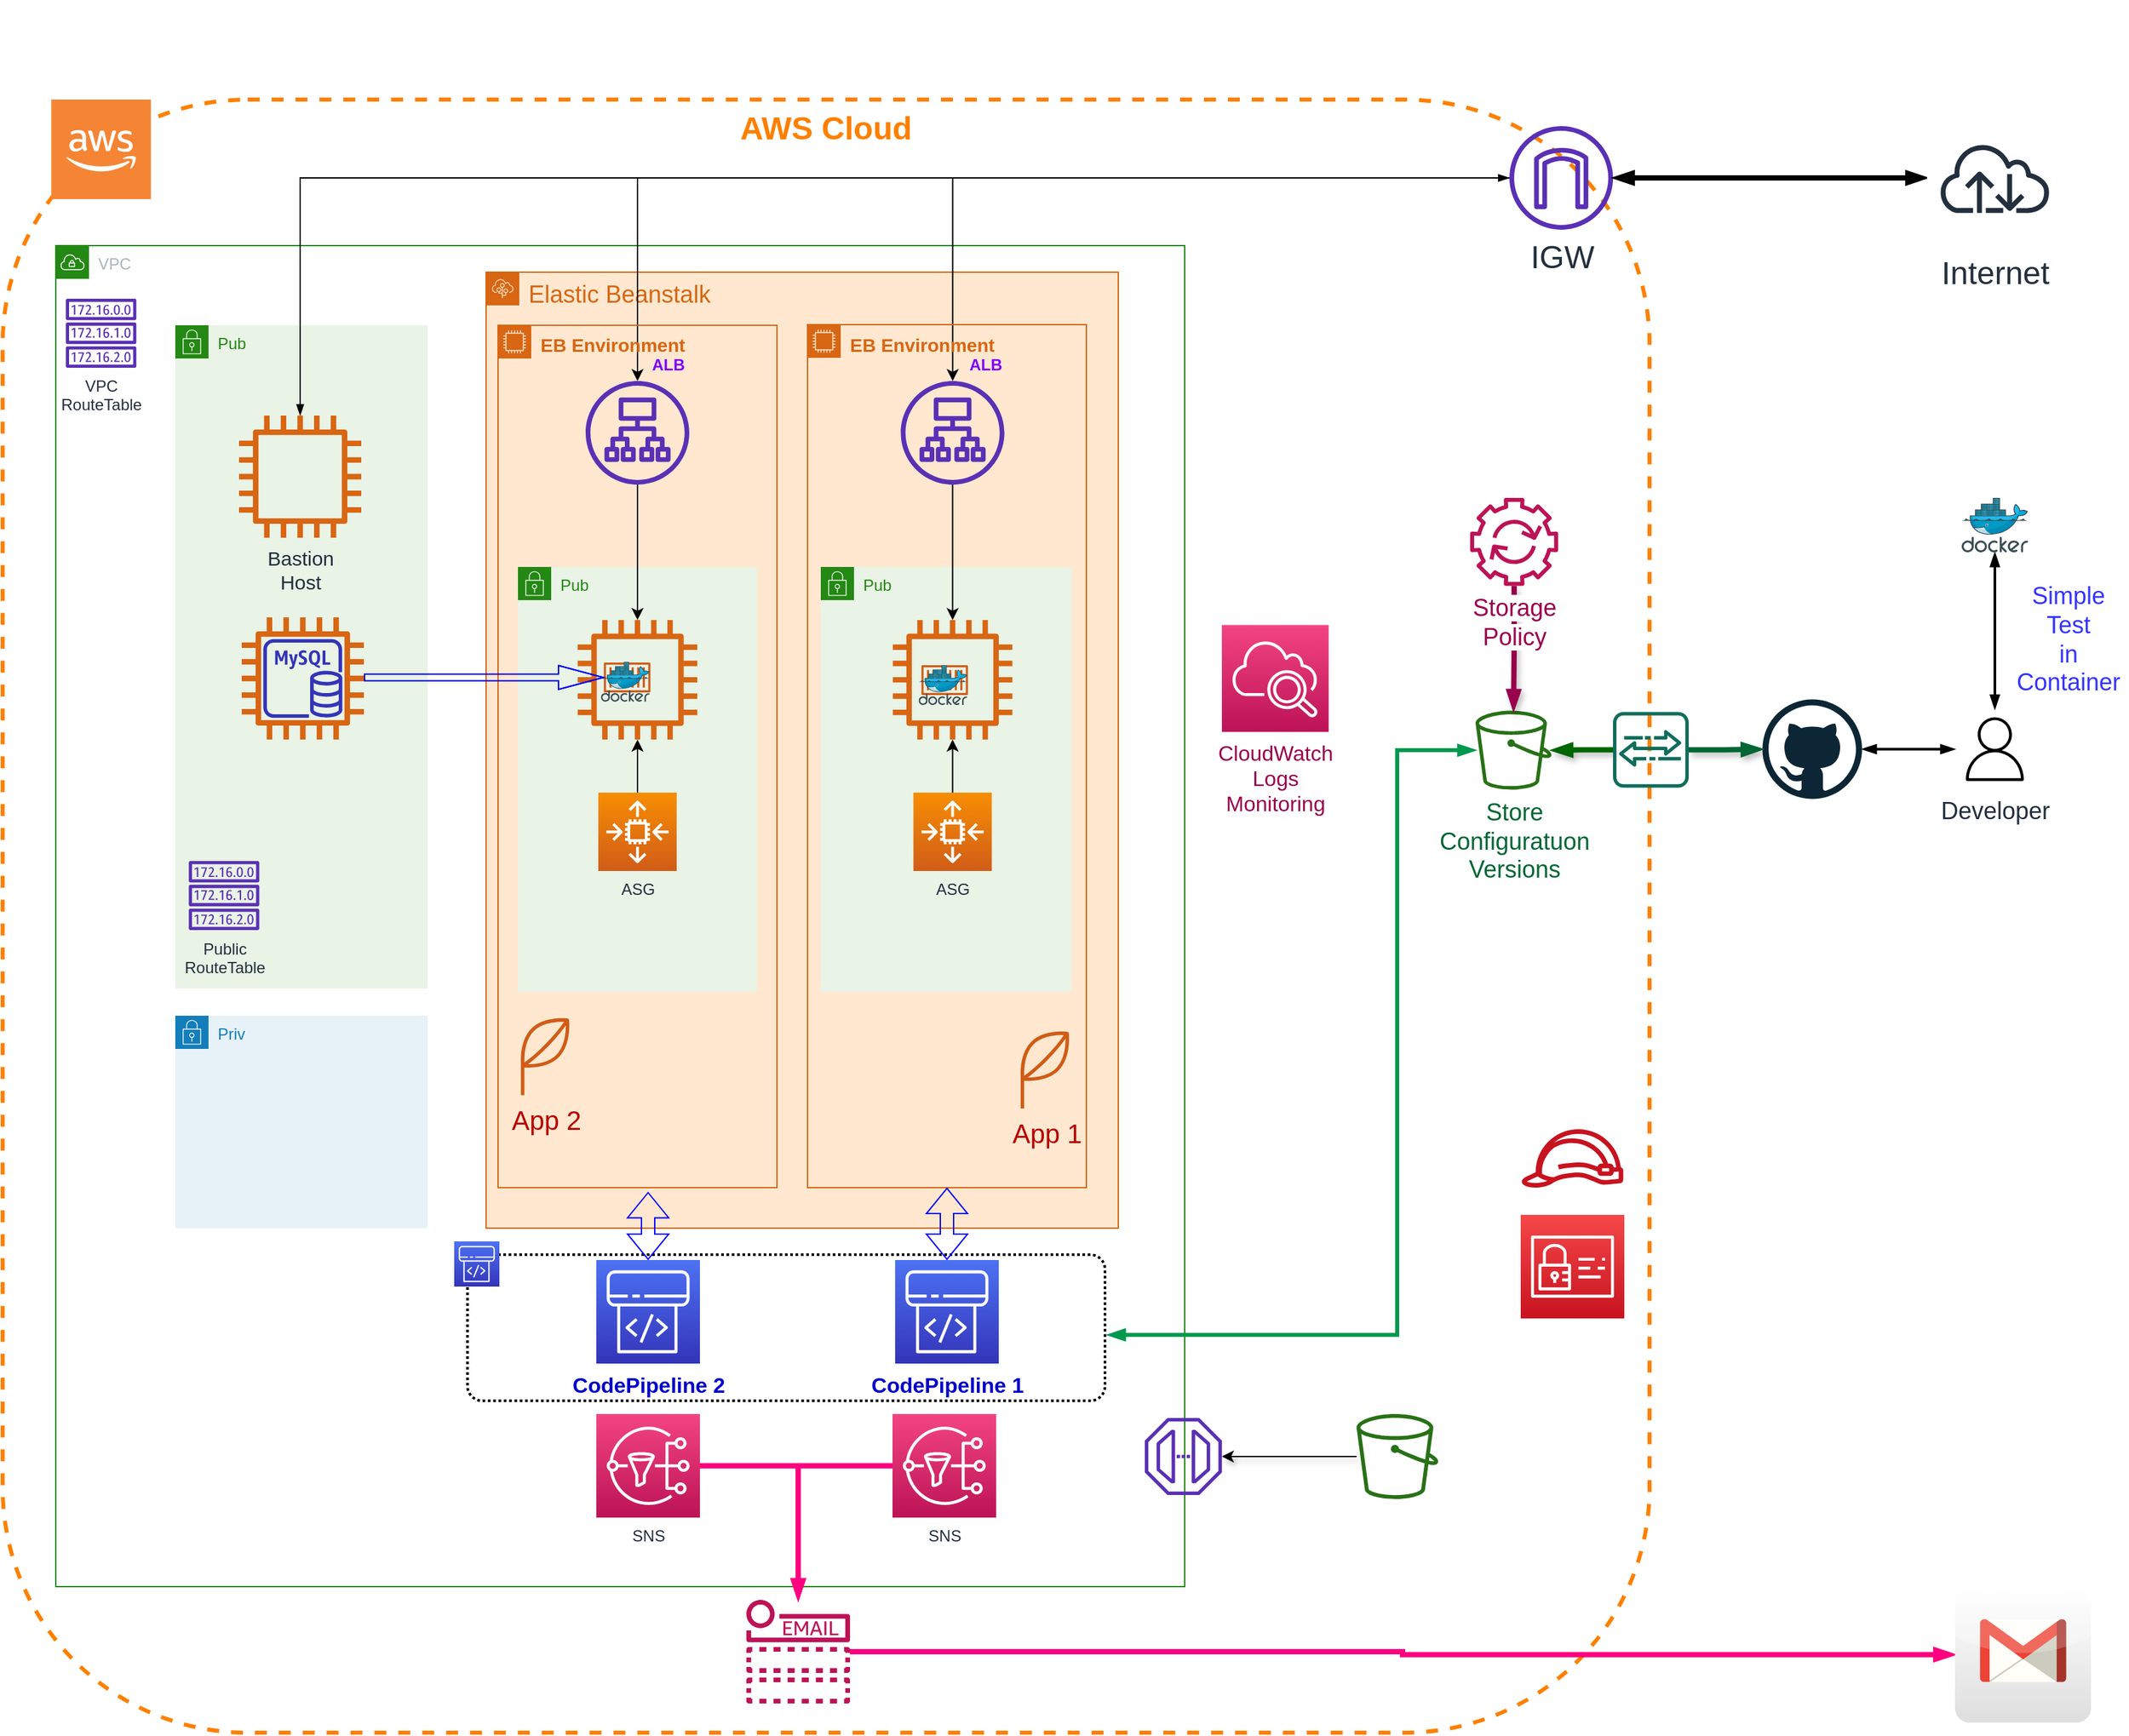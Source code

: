 <mxfile version="14.5.1" type="device"><diagram id="Ht1M8jgEwFfnCIfOTk4-" name="Page-1"><mxGraphModel dx="1422" dy="822" grid="1" gridSize="10" guides="1" tooltips="1" connect="1" arrows="1" fold="1" page="1" pageScale="1" pageWidth="1169" pageHeight="827" math="0" shadow="0"><root><mxCell id="0"/><mxCell id="1" parent="0"/><mxCell id="Z9WsgQVovs0Uvv-2BggI-10" value="AWS Cloud" style="dashed=1;verticalAlign=top;fontStyle=1;strokeColor=#FF8000;strokeWidth=3;gradientColor=#ffffff;rounded=1;shadow=0;sketch=0;glass=0;fontSize=24;fontColor=#FF8000;fillColor=#FFFFFF;" parent="1" vertex="1"><mxGeometry x="60" y="190" width="1240" height="1230" as="geometry"/></mxCell><mxCell id="Z9WsgQVovs0Uvv-2BggI-11" value="VPC" style="points=[[0,0],[0.25,0],[0.5,0],[0.75,0],[1,0],[1,0.25],[1,0.5],[1,0.75],[1,1],[0.75,1],[0.5,1],[0.25,1],[0,1],[0,0.75],[0,0.5],[0,0.25]];outlineConnect=0;gradientColor=none;html=1;whiteSpace=wrap;fontSize=12;fontStyle=0;shape=mxgraph.aws4.group;grIcon=mxgraph.aws4.group_vpc;strokeColor=#248814;fillColor=none;verticalAlign=top;align=left;spacingLeft=30;fontColor=#AAB7B8;dashed=0;" parent="1" vertex="1"><mxGeometry x="100" y="300" width="850" height="1010" as="geometry"/></mxCell><mxCell id="gOReRxZFXD-w8oprKxv4-1" value="" style="rounded=1;arcSize=10;dashed=1;fillColor=none;gradientColor=none;dashPattern=1 1;strokeWidth=2;container=1;" vertex="1" parent="1"><mxGeometry x="410" y="1060" width="480" height="110" as="geometry"/></mxCell><mxCell id="vFJGdqrpi8T_SS6QTL7h-21" value="&lt;font style=&quot;font-size: 18px&quot;&gt;Elastic Beanstalk&lt;/font&gt;" style="points=[[0,0],[0.25,0],[0.5,0],[0.75,0],[1,0],[1,0.25],[1,0.5],[1,0.75],[1,1],[0.75,1],[0.5,1],[0.25,1],[0,1],[0,0.75],[0,0.5],[0,0.25]];outlineConnect=0;gradientColor=none;html=1;whiteSpace=wrap;fontSize=12;fontStyle=0;shape=mxgraph.aws4.group;grIcon=mxgraph.aws4.group_elastic_beanstalk;strokeColor=#D86613;verticalAlign=top;align=left;spacingLeft=30;fontColor=#D86613;dashed=0;rounded=1;shadow=0;glass=0;sketch=0;labelBackgroundColor=none;fillColor=#FFE8CF;" parent="1" vertex="1"><mxGeometry x="424" y="320" width="476" height="720" as="geometry"/></mxCell><mxCell id="Z9WsgQVovs0Uvv-2BggI-53" value="&lt;font style=&quot;font-size: 16px&quot;&gt;&lt;br&gt;&lt;/font&gt;" style="text;html=1;align=left;verticalAlign=middle;resizable=0;points=[];autosize=1;fontSize=14;fontColor=#FF0000;" parent="1" vertex="1"><mxGeometry x="480" y="115" width="20" height="20" as="geometry"/></mxCell><mxCell id="Z9WsgQVovs0Uvv-2BggI-4" value="&lt;font style=&quot;font-size: 24px&quot;&gt;IGW&lt;/font&gt;" style="outlineConnect=0;fontColor=#232F3E;gradientColor=none;fillColor=#5A30B5;strokeColor=none;dashed=0;verticalLabelPosition=bottom;verticalAlign=top;align=center;html=1;fontSize=12;fontStyle=0;aspect=fixed;pointerEvents=1;shape=mxgraph.aws4.internet_gateway;" parent="1" vertex="1"><mxGeometry x="1194.5" y="210" width="78" height="78" as="geometry"/></mxCell><mxCell id="Z9WsgQVovs0Uvv-2BggI-23" style="edgeStyle=orthogonalEdgeStyle;rounded=0;orthogonalLoop=1;jettySize=auto;html=1;" parent="1" source="Z9WsgQVovs0Uvv-2BggI-4" target="Z9WsgQVovs0Uvv-2BggI-6" edge="1"><mxGeometry x="100" y="210" as="geometry"><mxPoint x="370" y="340" as="targetPoint"/></mxGeometry></mxCell><mxCell id="Z9WsgQVovs0Uvv-2BggI-38" value="" style="outlineConnect=0;fontColor=#232F3E;gradientColor=none;fillColor=#277116;strokeColor=none;dashed=0;verticalLabelPosition=bottom;verticalAlign=top;align=center;html=1;fontSize=12;fontStyle=0;aspect=fixed;pointerEvents=1;shape=mxgraph.aws4.bucket;" parent="1" vertex="1"><mxGeometry x="1079.39" y="1180" width="61.54" height="64" as="geometry"/></mxCell><mxCell id="Z9WsgQVovs0Uvv-2BggI-41" style="edgeStyle=orthogonalEdgeStyle;rounded=0;orthogonalLoop=1;jettySize=auto;html=1;shadow=1;fontColor=#007500;" parent="1" source="Z9WsgQVovs0Uvv-2BggI-38" target="Z9WsgQVovs0Uvv-2BggI-39" edge="1"><mxGeometry x="590" y="174.5" as="geometry"/></mxCell><mxCell id="Z9WsgQVovs0Uvv-2BggI-43" value="" style="points=[[0,0,0],[0.25,0,0],[0.5,0,0],[0.75,0,0],[1,0,0],[0,1,0],[0.25,1,0],[0.5,1,0],[0.75,1,0],[1,1,0],[0,0.25,0],[0,0.5,0],[0,0.75,0],[1,0.25,0],[1,0.5,0],[1,0.75,0]];outlineConnect=0;fontColor=#232F3E;gradientColor=#F54749;gradientDirection=north;fillColor=#C7131F;strokeColor=#ffffff;dashed=0;verticalLabelPosition=bottom;verticalAlign=top;align=center;html=1;fontSize=12;fontStyle=0;aspect=fixed;shape=mxgraph.aws4.resourceIcon;resIcon=mxgraph.aws4.identity_and_access_management;" parent="1" vertex="1"><mxGeometry x="1203" y="1030" width="78" height="78" as="geometry"/></mxCell><mxCell id="Z9WsgQVovs0Uvv-2BggI-44" value="" style="outlineConnect=0;fontColor=#232F3E;gradientColor=none;fillColor=#C7131F;strokeColor=none;dashed=0;verticalLabelPosition=bottom;verticalAlign=top;align=center;html=1;fontSize=12;fontStyle=0;aspect=fixed;pointerEvents=1;shape=mxgraph.aws4.role;" parent="1" vertex="1"><mxGeometry x="1203" y="965.5" width="78" height="44" as="geometry"/></mxCell><object label="Priv" Priv-A-172-31-200="172.31.200.0/24" id="3lTJaLOjwZtLBe6ZrIJX-2"><mxCell style="points=[[0,0],[0.25,0],[0.5,0],[0.75,0],[1,0],[1,0.25],[1,0.5],[1,0.75],[1,1],[0.75,1],[0.5,1],[0.25,1],[0,1],[0,0.75],[0,0.5],[0,0.25]];outlineConnect=0;gradientColor=none;html=1;whiteSpace=wrap;fontSize=12;fontStyle=0;shape=mxgraph.aws4.group;grIcon=mxgraph.aws4.group_security_group;grStroke=0;strokeColor=#147EBA;fillColor=#E6F2F8;verticalAlign=top;align=left;spacingLeft=30;fontColor=#147EBA;dashed=0;" parent="1" vertex="1"><mxGeometry x="190" y="880" width="190" height="160" as="geometry"/></mxCell></object><mxCell id="vFJGdqrpi8T_SS6QTL7h-3" style="edgeStyle=orthogonalEdgeStyle;rounded=0;orthogonalLoop=1;jettySize=auto;html=1;" parent="1" source="Z9WsgQVovs0Uvv-2BggI-4" target="vFJGdqrpi8T_SS6QTL7h-1" edge="1"><mxGeometry x="110" y="220" as="geometry"><mxPoint x="234" y="400" as="targetPoint"/><mxPoint x="340" y="259" as="sourcePoint"/></mxGeometry></mxCell><mxCell id="vFJGdqrpi8T_SS6QTL7h-4" value="Pub" style="points=[[0,0],[0.25,0],[0.5,0],[0.75,0],[1,0],[1,0.25],[1,0.5],[1,0.75],[1,1],[0.75,1],[0.5,1],[0.25,1],[0,1],[0,0.75],[0,0.5],[0,0.25]];outlineConnect=0;gradientColor=none;html=1;whiteSpace=wrap;fontSize=12;fontStyle=0;shape=mxgraph.aws4.group;grIcon=mxgraph.aws4.group_security_group;grStroke=0;strokeColor=#248814;fillColor=#E9F3E6;verticalAlign=top;align=left;spacingLeft=30;fontColor=#248814;dashed=0;" parent="1" vertex="1"><mxGeometry x="190" y="360" width="190" height="499.5" as="geometry"/></mxCell><mxCell id="vFJGdqrpi8T_SS6QTL7h-5" value="" style="outlineConnect=0;dashed=0;verticalLabelPosition=bottom;verticalAlign=top;align=center;html=1;shape=mxgraph.aws3.cloud_2;fillColor=#F58534;gradientColor=none;" parent="1" vertex="1"><mxGeometry x="96.62" y="190" width="75" height="75" as="geometry"/></mxCell><mxCell id="vFJGdqrpi8T_SS6QTL7h-41" style="edgeStyle=orthogonalEdgeStyle;shape=flexArrow;rounded=0;orthogonalLoop=1;jettySize=auto;html=1;entryX=0.538;entryY=1.005;entryDx=0;entryDy=0;entryPerimeter=0;startArrow=block;endArrow=block;endFill=0;strokeColor=#0000FF;fontSize=24;fontColor=#FF8000;" parent="1" source="vFJGdqrpi8T_SS6QTL7h-12" target="vFJGdqrpi8T_SS6QTL7h-35" edge="1"><mxGeometry relative="1" as="geometry"/></mxCell><mxCell id="vFJGdqrpi8T_SS6QTL7h-12" value="&lt;font style=&quot;font-size: 16px ; background-color: rgb(255 , 255 , 255)&quot; color=&quot;#0000cc&quot;&gt;&lt;b&gt;CodePipeline 2&lt;/b&gt;&lt;/font&gt;" style="points=[[0,0,0],[0.25,0,0],[0.5,0,0],[0.75,0,0],[1,0,0],[0,1,0],[0.25,1,0],[0.5,1,0],[0.75,1,0],[1,1,0],[0,0.25,0],[0,0.5,0],[0,0.75,0],[1,0.25,0],[1,0.5,0],[1,0.75,0]];outlineConnect=0;fontColor=#232F3E;gradientColor=#4D72F3;gradientDirection=north;fillColor=#3334B9;strokeColor=#ffffff;dashed=0;verticalLabelPosition=bottom;verticalAlign=top;align=center;html=1;fontSize=12;fontStyle=0;aspect=fixed;shape=mxgraph.aws4.resourceIcon;resIcon=mxgraph.aws4.codepipeline;rounded=1;shadow=0;glass=0;sketch=0;" parent="1" vertex="1"><mxGeometry x="507" y="1064" width="78" height="78" as="geometry"/></mxCell><mxCell id="vFJGdqrpi8T_SS6QTL7h-53" style="edgeStyle=orthogonalEdgeStyle;rounded=0;orthogonalLoop=1;jettySize=auto;html=1;startArrow=blockThin;startFill=1;endArrow=blockThin;endFill=1;strokeWidth=4;fontSize=24;fontColor=#FF8000;" parent="1" source="vFJGdqrpi8T_SS6QTL7h-13" target="Z9WsgQVovs0Uvv-2BggI-4" edge="1"><mxGeometry relative="1" as="geometry"/></mxCell><mxCell id="vFJGdqrpi8T_SS6QTL7h-13" value="&lt;font style=&quot;font-size: 24px&quot;&gt;Internet&lt;/font&gt;" style="outlineConnect=0;fontColor=#232F3E;gradientColor=none;strokeColor=#232F3E;fillColor=#ffffff;dashed=0;verticalLabelPosition=bottom;verticalAlign=top;align=center;html=1;fontSize=12;fontStyle=0;aspect=fixed;shape=mxgraph.aws4.resourceIcon;resIcon=mxgraph.aws4.internet;rounded=1;shadow=0;glass=0;sketch=0;" parent="1" vertex="1"><mxGeometry x="1509" y="198" width="102" height="102" as="geometry"/></mxCell><mxCell id="vFJGdqrpi8T_SS6QTL7h-14" value="&lt;font style=&quot;font-size: 18px ; background-color: rgb(255 , 255 , 255)&quot;&gt;Developer&lt;/font&gt;" style="outlineConnect=0;fontColor=#232F3E;gradientColor=none;fillColor=#ffffff;dashed=0;verticalLabelPosition=bottom;verticalAlign=top;align=center;html=1;fontSize=12;fontStyle=0;aspect=fixed;shape=mxgraph.aws4.resourceIcon;resIcon=mxgraph.aws4.user;rounded=1;shadow=0;glass=0;sketch=0;strokeColor=none;" parent="1" vertex="1"><mxGeometry x="1530" y="649.25" width="60" height="60" as="geometry"/></mxCell><mxCell id="vFJGdqrpi8T_SS6QTL7h-16" value="&lt;font style=&quot;font-size: 16px ; background-color: rgb(255 , 255 , 255)&quot; color=&quot;#99004d&quot;&gt;CloudWatch&lt;br&gt;Logs&lt;br&gt;Monitoring&lt;/font&gt;" style="points=[[0,0,0],[0.25,0,0],[0.5,0,0],[0.75,0,0],[1,0,0],[0,1,0],[0.25,1,0],[0.5,1,0],[0.75,1,0],[1,1,0],[0,0.25,0],[0,0.5,0],[0,0.75,0],[1,0.25,0],[1,0.5,0],[1,0.75,0]];points=[[0,0,0],[0.25,0,0],[0.5,0,0],[0.75,0,0],[1,0,0],[0,1,0],[0.25,1,0],[0.5,1,0],[0.75,1,0],[1,1,0],[0,0.25,0],[0,0.5,0],[0,0.75,0],[1,0.25,0],[1,0.5,0],[1,0.75,0]];outlineConnect=0;fontColor=#232F3E;gradientColor=#F34482;gradientDirection=north;fillColor=#BC1356;strokeColor=#ffffff;dashed=0;verticalLabelPosition=bottom;verticalAlign=top;align=center;html=1;fontSize=12;fontStyle=0;aspect=fixed;shape=mxgraph.aws4.resourceIcon;resIcon=mxgraph.aws4.cloudwatch_2;rounded=1;shadow=0;glass=0;sketch=0;" parent="1" vertex="1"><mxGeometry x="978" y="585.8" width="80.4" height="80.4" as="geometry"/></mxCell><mxCell id="vFJGdqrpi8T_SS6QTL7h-50" style="edgeStyle=orthogonalEdgeStyle;rounded=0;orthogonalLoop=1;jettySize=auto;html=1;startArrow=none;startFill=0;endArrow=blockThin;endFill=1;strokeColor=#FF0080;strokeWidth=4;fontSize=24;fontColor=#FF8000;" parent="1" source="vFJGdqrpi8T_SS6QTL7h-18" target="vFJGdqrpi8T_SS6QTL7h-47" edge="1"><mxGeometry relative="1" as="geometry"/></mxCell><mxCell id="vFJGdqrpi8T_SS6QTL7h-18" value="" style="outlineConnect=0;fontColor=#232F3E;gradientColor=none;fillColor=#BC1356;strokeColor=none;dashed=0;verticalLabelPosition=bottom;verticalAlign=top;align=center;html=1;fontSize=12;fontStyle=0;aspect=fixed;pointerEvents=1;shape=mxgraph.aws4.email_notification;rounded=1;shadow=0;glass=0;sketch=0;" parent="1" vertex="1"><mxGeometry x="620" y="1320" width="78" height="78" as="geometry"/></mxCell><mxCell id="vFJGdqrpi8T_SS6QTL7h-22" value="" style="group" parent="1" vertex="1" connectable="0"><mxGeometry x="240" y="580" width="92" height="92" as="geometry"/></mxCell><mxCell id="Z9WsgQVovs0Uvv-2BggI-3" value="" style="outlineConnect=0;fontColor=#232F3E;gradientColor=none;fillColor=#D86613;strokeColor=none;dashed=0;verticalLabelPosition=bottom;verticalAlign=top;align=center;html=1;fontSize=12;fontStyle=0;aspect=fixed;pointerEvents=1;shape=mxgraph.aws4.instance2;" parent="vFJGdqrpi8T_SS6QTL7h-22" vertex="1"><mxGeometry width="92" height="92" as="geometry"/></mxCell><mxCell id="vFJGdqrpi8T_SS6QTL7h-11" value="" style="outlineConnect=0;fontColor=#232F3E;gradientColor=none;fillColor=#3334B9;strokeColor=none;dashed=0;verticalLabelPosition=bottom;verticalAlign=top;align=center;html=1;fontSize=12;fontStyle=0;aspect=fixed;pointerEvents=1;shape=mxgraph.aws4.rds_mysql_instance;rounded=1;shadow=0;glass=0;sketch=0;" parent="vFJGdqrpi8T_SS6QTL7h-22" vertex="1"><mxGeometry x="16.25" y="16.25" width="59.5" height="59.5" as="geometry"/></mxCell><mxCell id="vFJGdqrpi8T_SS6QTL7h-34" value="" style="group" parent="1" vertex="1" connectable="0"><mxGeometry x="676.0" y="379.5" width="220" height="630" as="geometry"/></mxCell><mxCell id="Z9WsgQVovs0Uvv-2BggI-16" value="Pub" style="points=[[0,0],[0.25,0],[0.5,0],[0.75,0],[1,0],[1,0.25],[1,0.5],[1,0.75],[1,1],[0.75,1],[0.5,1],[0.25,1],[0,1],[0,0.75],[0,0.5],[0,0.25]];outlineConnect=0;gradientColor=none;html=1;whiteSpace=wrap;fontSize=12;fontStyle=0;shape=mxgraph.aws4.group;grIcon=mxgraph.aws4.group_security_group;grStroke=0;strokeColor=#248814;fillColor=#E9F3E6;verticalAlign=top;align=left;spacingLeft=30;fontColor=#248814;dashed=0;" parent="vFJGdqrpi8T_SS6QTL7h-34" vertex="1"><mxGeometry y="162.5" width="188.75" height="320" as="geometry"/></mxCell><mxCell id="Z9WsgQVovs0Uvv-2BggI-2" value="" style="outlineConnect=0;fontColor=#232F3E;gradientColor=none;fillColor=#D86613;strokeColor=none;dashed=0;verticalLabelPosition=bottom;verticalAlign=top;align=center;html=1;fontSize=12;fontStyle=0;aspect=fixed;pointerEvents=1;shape=mxgraph.aws4.instance2;" parent="vFJGdqrpi8T_SS6QTL7h-34" vertex="1"><mxGeometry x="54.25" y="202.5" width="90" height="90" as="geometry"/></mxCell><mxCell id="vFJGdqrpi8T_SS6QTL7h-19" value="" style="outlineConnect=0;fontColor=#232F3E;gradientColor=none;fillColor=#D05C17;strokeColor=none;dashed=0;verticalLabelPosition=bottom;verticalAlign=top;align=center;html=1;fontSize=12;fontStyle=0;aspect=fixed;pointerEvents=1;shape=mxgraph.aws4.container_1;rounded=1;shadow=0;glass=0;sketch=0;" parent="vFJGdqrpi8T_SS6QTL7h-34" vertex="1"><mxGeometry x="75.75" y="236.5" width="35.1" height="22.5" as="geometry"/></mxCell><mxCell id="vFJGdqrpi8T_SS6QTL7h-20" value="ASG" style="points=[[0,0,0],[0.25,0,0],[0.5,0,0],[0.75,0,0],[1,0,0],[0,1,0],[0.25,1,0],[0.5,1,0],[0.75,1,0],[1,1,0],[0,0.25,0],[0,0.5,0],[0,0.75,0],[1,0.25,0],[1,0.5,0],[1,0.75,0]];outlineConnect=0;fontColor=#232F3E;gradientColor=#F78E04;gradientDirection=north;fillColor=#D05C17;strokeColor=#ffffff;dashed=0;verticalLabelPosition=bottom;verticalAlign=top;align=center;html=1;fontSize=12;fontStyle=0;aspect=fixed;shape=mxgraph.aws4.resourceIcon;resIcon=mxgraph.aws4.auto_scaling2;rounded=1;shadow=0;glass=0;sketch=0;" parent="vFJGdqrpi8T_SS6QTL7h-34" vertex="1"><mxGeometry x="69.75" y="332.5" width="59" height="59" as="geometry"/></mxCell><mxCell id="vFJGdqrpi8T_SS6QTL7h-24" value="" style="group" parent="vFJGdqrpi8T_SS6QTL7h-34" vertex="1" connectable="0"><mxGeometry x="60.25" width="89.5" height="100.5" as="geometry"/></mxCell><mxCell id="vFJGdqrpi8T_SS6QTL7h-1" value="" style="outlineConnect=0;fontColor=#232F3E;gradientColor=none;fillColor=#5A30B5;strokeColor=none;dashed=0;verticalLabelPosition=bottom;verticalAlign=top;align=center;html=1;fontSize=12;fontStyle=0;aspect=fixed;pointerEvents=1;shape=mxgraph.aws4.application_load_balancer;" parent="vFJGdqrpi8T_SS6QTL7h-24" vertex="1"><mxGeometry y="22.5" width="78" height="78" as="geometry"/></mxCell><mxCell id="vFJGdqrpi8T_SS6QTL7h-2" value="&lt;b&gt;ALB&lt;/b&gt;&amp;nbsp;" style="text;html=1;strokeColor=none;fillColor=none;align=left;verticalAlign=middle;whiteSpace=wrap;rounded=0;fontColor=#7F00FF;" parent="vFJGdqrpi8T_SS6QTL7h-24" vertex="1"><mxGeometry x="49.5" width="40" height="20" as="geometry"/></mxCell><mxCell id="vFJGdqrpi8T_SS6QTL7h-28" style="edgeStyle=orthogonalEdgeStyle;rounded=0;orthogonalLoop=1;jettySize=auto;html=1;exitX=0.5;exitY=0;exitDx=0;exitDy=0;exitPerimeter=0;fontSize=24;fontColor=#FF8000;" parent="vFJGdqrpi8T_SS6QTL7h-34" source="vFJGdqrpi8T_SS6QTL7h-20" target="Z9WsgQVovs0Uvv-2BggI-2" edge="1"><mxGeometry relative="1" as="geometry"/></mxCell><mxCell id="Z9WsgQVovs0Uvv-2BggI-18" style="edgeStyle=orthogonalEdgeStyle;rounded=0;orthogonalLoop=1;jettySize=auto;html=1;" parent="vFJGdqrpi8T_SS6QTL7h-34" source="vFJGdqrpi8T_SS6QTL7h-1" target="Z9WsgQVovs0Uvv-2BggI-2" edge="1"><mxGeometry x="414" y="222" as="geometry"/></mxCell><mxCell id="vFJGdqrpi8T_SS6QTL7h-31" value="&lt;font style=&quot;font-size: 14px&quot;&gt;&lt;b&gt;EB Environment&lt;/b&gt;&lt;/font&gt;" style="points=[[0,0],[0.25,0],[0.5,0],[0.75,0],[1,0],[1,0.25],[1,0.5],[1,0.75],[1,1],[0.75,1],[0.5,1],[0.25,1],[0,1],[0,0.75],[0,0.5],[0,0.25]];outlineConnect=0;gradientColor=none;html=1;whiteSpace=wrap;fontSize=12;fontStyle=0;shape=mxgraph.aws4.group;grIcon=mxgraph.aws4.group_ec2_instance_contents;strokeColor=#D86613;fillColor=none;verticalAlign=top;align=left;spacingLeft=30;fontColor=#D86613;dashed=0;rounded=1;shadow=0;glass=0;labelBackgroundColor=none;sketch=0;" parent="vFJGdqrpi8T_SS6QTL7h-34" vertex="1"><mxGeometry x="-10" y="-20" width="210" height="650" as="geometry"/></mxCell><mxCell id="vFJGdqrpi8T_SS6QTL7h-10" value="&lt;font style=&quot;font-size: 20px&quot; color=&quot;rgba(0, 0, 0, 0)&quot;&gt;App 1&lt;/font&gt;" style="outlineConnect=0;fontColor=#232F3E;gradientColor=none;fillColor=#D05C17;strokeColor=none;dashed=0;verticalLabelPosition=bottom;verticalAlign=top;align=center;html=1;fontSize=12;fontStyle=0;aspect=fixed;pointerEvents=1;shape=mxgraph.aws4.application;rounded=1;shadow=0;glass=0;sketch=0;" parent="vFJGdqrpi8T_SS6QTL7h-34" vertex="1"><mxGeometry x="150.29" y="510.5" width="38.46" height="60" as="geometry"/></mxCell><mxCell id="vFJGdqrpi8T_SS6QTL7h-49" value="" style="aspect=fixed;html=1;points=[];align=center;image;fontSize=12;image=img/lib/mscae/Docker.svg;rounded=1;shadow=0;glass=0;labelBackgroundColor=none;sketch=0;strokeColor=#CC0066;strokeWidth=4;fillColor=#FFE8CF;gradientColor=#ffffff;" parent="vFJGdqrpi8T_SS6QTL7h-34" vertex="1"><mxGeometry x="73.7" y="236.5" width="36.59" height="30" as="geometry"/></mxCell><mxCell id="vFJGdqrpi8T_SS6QTL7h-33" value="" style="group" parent="1" vertex="1" connectable="0"><mxGeometry x="448" y="379.5" width="195.0" height="630" as="geometry"/></mxCell><mxCell id="Z9WsgQVovs0Uvv-2BggI-13" value="Pub" style="points=[[0,0],[0.25,0],[0.5,0],[0.75,0],[1,0],[1,0.25],[1,0.5],[1,0.75],[1,1],[0.75,1],[0.5,1],[0.25,1],[0,1],[0,0.75],[0,0.5],[0,0.25]];outlineConnect=0;gradientColor=none;html=1;whiteSpace=wrap;fontSize=12;fontStyle=0;shape=mxgraph.aws4.group;grIcon=mxgraph.aws4.group_security_group;grStroke=0;strokeColor=#248814;fillColor=#E9F3E6;verticalAlign=top;align=left;spacingLeft=30;fontColor=#248814;dashed=0;" parent="vFJGdqrpi8T_SS6QTL7h-33" vertex="1"><mxGeometry y="162.5" width="180" height="320" as="geometry"/></mxCell><mxCell id="Z9WsgQVovs0Uvv-2BggI-1" value="" style="outlineConnect=0;fontColor=#232F3E;gradientColor=none;fillColor=#D86613;strokeColor=none;dashed=0;verticalLabelPosition=bottom;verticalAlign=top;align=center;html=1;fontSize=12;fontStyle=0;aspect=fixed;pointerEvents=1;shape=mxgraph.aws4.instance2;" parent="vFJGdqrpi8T_SS6QTL7h-33" vertex="1"><mxGeometry x="45" y="202.5" width="90" height="90" as="geometry"/></mxCell><mxCell id="vFJGdqrpi8T_SS6QTL7h-6" value="" style="outlineConnect=0;fontColor=#232F3E;gradientColor=none;fillColor=#D05C17;strokeColor=none;dashed=0;verticalLabelPosition=bottom;verticalAlign=top;align=center;html=1;fontSize=12;fontStyle=0;aspect=fixed;pointerEvents=1;shape=mxgraph.aws4.container_1;rounded=1;shadow=0;glass=0;sketch=0;" parent="vFJGdqrpi8T_SS6QTL7h-33" vertex="1"><mxGeometry x="64.65" y="234.5" width="35.1" height="22.5" as="geometry"/></mxCell><mxCell id="vFJGdqrpi8T_SS6QTL7h-7" value="ASG" style="points=[[0,0,0],[0.25,0,0],[0.5,0,0],[0.75,0,0],[1,0,0],[0,1,0],[0.25,1,0],[0.5,1,0],[0.75,1,0],[1,1,0],[0,0.25,0],[0,0.5,0],[0,0.75,0],[1,0.25,0],[1,0.5,0],[1,0.75,0]];outlineConnect=0;fontColor=#232F3E;gradientColor=#F78E04;gradientDirection=north;fillColor=#D05C17;strokeColor=#ffffff;dashed=0;verticalLabelPosition=bottom;verticalAlign=top;align=center;html=1;fontSize=12;fontStyle=0;aspect=fixed;shape=mxgraph.aws4.resourceIcon;resIcon=mxgraph.aws4.auto_scaling2;rounded=1;shadow=0;glass=0;sketch=0;" parent="vFJGdqrpi8T_SS6QTL7h-33" vertex="1"><mxGeometry x="60.5" y="332.5" width="59" height="59" as="geometry"/></mxCell><mxCell id="vFJGdqrpi8T_SS6QTL7h-25" value="" style="group" parent="vFJGdqrpi8T_SS6QTL7h-33" vertex="1" connectable="0"><mxGeometry x="51" width="144.0" height="630" as="geometry"/></mxCell><mxCell id="Z9WsgQVovs0Uvv-2BggI-6" value="" style="outlineConnect=0;fontColor=#232F3E;gradientColor=none;fillColor=#5A30B5;strokeColor=none;dashed=0;verticalLabelPosition=bottom;verticalAlign=top;align=center;html=1;fontSize=12;fontStyle=0;aspect=fixed;pointerEvents=1;shape=mxgraph.aws4.application_load_balancer;" parent="vFJGdqrpi8T_SS6QTL7h-25" vertex="1"><mxGeometry y="22.5" width="78" height="78" as="geometry"/></mxCell><mxCell id="Z9WsgQVovs0Uvv-2BggI-33" value="&lt;b&gt;ALB&lt;/b&gt;&amp;nbsp;" style="text;html=1;strokeColor=none;fillColor=none;align=left;verticalAlign=middle;whiteSpace=wrap;rounded=0;fontColor=#7F00FF;" parent="vFJGdqrpi8T_SS6QTL7h-25" vertex="1"><mxGeometry x="47.5" width="40" height="20" as="geometry"/></mxCell><mxCell id="vFJGdqrpi8T_SS6QTL7h-35" value="&lt;font style=&quot;font-size: 14px&quot;&gt;&lt;b&gt;EB Environment&lt;/b&gt;&lt;/font&gt;" style="points=[[0,0],[0.25,0],[0.5,0],[0.75,0],[1,0],[1,0.25],[1,0.5],[1,0.75],[1,1],[0.75,1],[0.5,1],[0.25,1],[0,1],[0,0.75],[0,0.5],[0,0.25]];outlineConnect=0;gradientColor=none;html=1;whiteSpace=wrap;fontSize=12;fontStyle=0;shape=mxgraph.aws4.group;grIcon=mxgraph.aws4.group_ec2_instance_contents;strokeColor=#D86613;fillColor=none;verticalAlign=top;align=left;spacingLeft=30;fontColor=#D86613;dashed=0;rounded=1;shadow=0;glass=0;labelBackgroundColor=none;sketch=0;" parent="vFJGdqrpi8T_SS6QTL7h-25" vertex="1"><mxGeometry x="-66" y="-19.5" width="210" height="649.5" as="geometry"/></mxCell><mxCell id="vFJGdqrpi8T_SS6QTL7h-45" value="" style="aspect=fixed;html=1;points=[];align=center;image;fontSize=12;image=img/lib/mscae/Docker.svg;rounded=1;shadow=0;glass=0;labelBackgroundColor=none;sketch=0;strokeColor=#CC0066;strokeWidth=4;fillColor=#FFE8CF;gradientColor=#ffffff;" parent="vFJGdqrpi8T_SS6QTL7h-25" vertex="1"><mxGeometry x="11.52" y="234" width="36.59" height="30" as="geometry"/></mxCell><mxCell id="vFJGdqrpi8T_SS6QTL7h-27" style="edgeStyle=orthogonalEdgeStyle;rounded=0;orthogonalLoop=1;jettySize=auto;html=1;fontSize=24;fontColor=#FF8000;" parent="vFJGdqrpi8T_SS6QTL7h-33" source="vFJGdqrpi8T_SS6QTL7h-7" target="Z9WsgQVovs0Uvv-2BggI-1" edge="1"><mxGeometry relative="1" as="geometry"/></mxCell><mxCell id="Z9WsgQVovs0Uvv-2BggI-17" style="edgeStyle=orthogonalEdgeStyle;rounded=0;orthogonalLoop=1;jettySize=auto;html=1;" parent="vFJGdqrpi8T_SS6QTL7h-33" source="Z9WsgQVovs0Uvv-2BggI-6" target="Z9WsgQVovs0Uvv-2BggI-1" edge="1"><mxGeometry x="414" y="222" as="geometry"/></mxCell><mxCell id="vFJGdqrpi8T_SS6QTL7h-43" style="edgeStyle=orthogonalEdgeStyle;rounded=0;orthogonalLoop=1;jettySize=auto;html=1;startArrow=none;endArrow=blockThin;endFill=1;fontSize=24;fontColor=#FF8000;strokeWidth=4;startFill=0;strokeColor=#FF0080;" parent="1" source="vFJGdqrpi8T_SS6QTL7h-39" target="vFJGdqrpi8T_SS6QTL7h-18" edge="1"><mxGeometry relative="1" as="geometry"/></mxCell><mxCell id="vFJGdqrpi8T_SS6QTL7h-39" value="SNS" style="points=[[0,0,0],[0.25,0,0],[0.5,0,0],[0.75,0,0],[1,0,0],[0,1,0],[0.25,1,0],[0.5,1,0],[0.75,1,0],[1,1,0],[0,0.25,0],[0,0.5,0],[0,0.75,0],[1,0.25,0],[1,0.5,0],[1,0.75,0]];outlineConnect=0;fontColor=#232F3E;gradientColor=#F34482;gradientDirection=north;fillColor=#BC1356;strokeColor=#ffffff;dashed=0;verticalLabelPosition=bottom;verticalAlign=top;align=center;html=1;fontSize=12;fontStyle=0;aspect=fixed;shape=mxgraph.aws4.resourceIcon;resIcon=mxgraph.aws4.sns;rounded=1;shadow=0;glass=0;sketch=0;" parent="1" vertex="1"><mxGeometry x="730" y="1180" width="78" height="78" as="geometry"/></mxCell><mxCell id="vFJGdqrpi8T_SS6QTL7h-44" style="edgeStyle=orthogonalEdgeStyle;rounded=0;orthogonalLoop=1;jettySize=auto;html=1;startArrow=none;startFill=0;endArrow=blockThin;endFill=1;strokeColor=#FF0080;strokeWidth=4;fontSize=24;fontColor=#FF8000;" parent="1" source="vFJGdqrpi8T_SS6QTL7h-17" target="vFJGdqrpi8T_SS6QTL7h-18" edge="1"><mxGeometry relative="1" as="geometry"/></mxCell><mxCell id="vFJGdqrpi8T_SS6QTL7h-17" value="SNS" style="points=[[0,0,0],[0.25,0,0],[0.5,0,0],[0.75,0,0],[1,0,0],[0,1,0],[0.25,1,0],[0.5,1,0],[0.75,1,0],[1,1,0],[0,0.25,0],[0,0.5,0],[0,0.75,0],[1,0.25,0],[1,0.5,0],[1,0.75,0]];outlineConnect=0;fontColor=#232F3E;gradientColor=#F34482;gradientDirection=north;fillColor=#BC1356;strokeColor=#ffffff;dashed=0;verticalLabelPosition=bottom;verticalAlign=top;align=center;html=1;fontSize=12;fontStyle=0;aspect=fixed;shape=mxgraph.aws4.resourceIcon;resIcon=mxgraph.aws4.sns;rounded=1;shadow=0;glass=0;sketch=0;strokeWidth=4;" parent="1" vertex="1"><mxGeometry x="507" y="1180" width="78" height="78" as="geometry"/></mxCell><mxCell id="vFJGdqrpi8T_SS6QTL7h-30" style="edgeStyle=orthogonalEdgeStyle;rounded=0;orthogonalLoop=1;jettySize=auto;html=1;fontSize=24;fontColor=#FF8000;shape=flexArrow;endArrow=none;endFill=0;startArrow=block;width=5;startSize=10.88;startWidth=12;strokeColor=#0000FF;" parent="1" source="vFJGdqrpi8T_SS6QTL7h-6" target="Z9WsgQVovs0Uvv-2BggI-3" edge="1"><mxGeometry relative="1" as="geometry"><Array as="points"><mxPoint x="410" y="626"/><mxPoint x="410" y="626"/></Array></mxGeometry></mxCell><mxCell id="vFJGdqrpi8T_SS6QTL7h-26" value="&lt;font style=&quot;font-size: 20px&quot; color=&quot;rgba(0, 0, 0, 0)&quot;&gt;App 2&lt;/font&gt;" style="outlineConnect=0;fontColor=#232F3E;gradientColor=none;fillColor=#D05C17;strokeColor=none;dashed=0;verticalLabelPosition=bottom;verticalAlign=top;align=center;html=1;fontSize=12;fontStyle=0;aspect=fixed;pointerEvents=1;shape=mxgraph.aws4.application;rounded=1;shadow=0;glass=0;sketch=0;" parent="1" vertex="1"><mxGeometry x="450" y="880" width="38.46" height="60" as="geometry"/></mxCell><mxCell id="vFJGdqrpi8T_SS6QTL7h-42" style="edgeStyle=orthogonalEdgeStyle;shape=flexArrow;rounded=0;orthogonalLoop=1;jettySize=auto;html=1;startArrow=block;endArrow=block;endFill=0;strokeColor=#0000FF;fontSize=24;fontColor=#FF8000;" parent="1" source="vFJGdqrpi8T_SS6QTL7h-40" target="vFJGdqrpi8T_SS6QTL7h-31" edge="1"><mxGeometry relative="1" as="geometry"/></mxCell><mxCell id="vFJGdqrpi8T_SS6QTL7h-40" value="&lt;font style=&quot;font-size: 16px&quot; color=&quot;#0000cc&quot;&gt;&lt;b&gt;CodePipeline 1&lt;/b&gt;&lt;/font&gt;" style="points=[[0,0,0],[0.25,0,0],[0.5,0,0],[0.75,0,0],[1,0,0],[0,1,0],[0.25,1,0],[0.5,1,0],[0.75,1,0],[1,1,0],[0,0.25,0],[0,0.5,0],[0,0.75,0],[1,0.25,0],[1,0.5,0],[1,0.75,0]];outlineConnect=0;fontColor=#232F3E;gradientColor=#4D72F3;gradientDirection=north;fillColor=#3334B9;strokeColor=#ffffff;dashed=0;verticalLabelPosition=bottom;verticalAlign=top;align=center;html=1;fontSize=12;fontStyle=0;aspect=fixed;shape=mxgraph.aws4.resourceIcon;resIcon=mxgraph.aws4.codepipeline;rounded=1;shadow=0;glass=0;sketch=0;" parent="1" vertex="1"><mxGeometry x="732" y="1064" width="78" height="78" as="geometry"/></mxCell><mxCell id="vFJGdqrpi8T_SS6QTL7h-47" value="" style="dashed=0;outlineConnect=0;html=1;align=center;labelPosition=center;verticalLabelPosition=bottom;verticalAlign=top;shape=mxgraph.webicons.gmail;gradientColor=#DFDEDE;rounded=1;shadow=0;glass=0;labelBackgroundColor=none;sketch=0;strokeColor=#CC0066;strokeWidth=4;fontSize=24;fontColor=#FF8000;" parent="1" vertex="1"><mxGeometry x="1530" y="1310" width="102.4" height="102.4" as="geometry"/></mxCell><mxCell id="vFJGdqrpi8T_SS6QTL7h-68" value="" style="edgeStyle=orthogonalEdgeStyle;rounded=0;jumpSize=1;orthogonalLoop=1;jettySize=auto;html=1;shadow=0;startArrow=blockThin;startFill=1;endArrow=blockThin;endFill=1;strokeWidth=2;fontSize=24;fontColor=#FF8000;" parent="1" source="vFJGdqrpi8T_SS6QTL7h-48" target="vFJGdqrpi8T_SS6QTL7h-14" edge="1"><mxGeometry relative="1" as="geometry"/></mxCell><mxCell id="vFJGdqrpi8T_SS6QTL7h-48" value="" style="dashed=0;outlineConnect=0;html=1;align=center;labelPosition=center;verticalLabelPosition=bottom;verticalAlign=top;shape=mxgraph.weblogos.github;rounded=1;shadow=0;glass=0;labelBackgroundColor=none;sketch=0;strokeWidth=4;fillColor=#FFE8CF;gradientColor=#ffffff;fontSize=24;fontColor=#FF8000;" parent="1" vertex="1"><mxGeometry x="1385" y="641.75" width="75" height="75" as="geometry"/></mxCell><mxCell id="Z9WsgQVovs0Uvv-2BggI-22" value="Public&lt;br&gt;RouteTable" style="outlineConnect=0;fontColor=#232F3E;gradientColor=none;fillColor=#5A30B5;strokeColor=none;dashed=0;verticalLabelPosition=bottom;verticalAlign=top;align=center;html=1;fontSize=12;fontStyle=0;aspect=fixed;pointerEvents=1;shape=mxgraph.aws4.route_table;" parent="1" vertex="1"><mxGeometry x="200" y="763.5" width="53.37" height="52" as="geometry"/></mxCell><mxCell id="Z9WsgQVovs0Uvv-2BggI-19" value="VPC&lt;br&gt;RouteTable" style="outlineConnect=0;fontColor=#232F3E;gradientColor=none;fillColor=#5A30B5;strokeColor=none;dashed=0;verticalLabelPosition=bottom;verticalAlign=top;align=center;html=1;fontSize=12;fontStyle=0;aspect=fixed;pointerEvents=1;shape=mxgraph.aws4.route_table;" parent="1" vertex="1"><mxGeometry x="107.44" y="340" width="53.37" height="52" as="geometry"/></mxCell><mxCell id="vFJGdqrpi8T_SS6QTL7h-55" style="edgeStyle=orthogonalEdgeStyle;rounded=0;orthogonalLoop=1;jettySize=auto;html=1;startArrow=blockThin;startFill=1;endArrow=blockThin;endFill=1;strokeColor=#000000;strokeWidth=1;fontSize=24;fontColor=#FF8000;shadow=0;jumpSize=1;" parent="1" source="vFJGdqrpi8T_SS6QTL7h-54" target="Z9WsgQVovs0Uvv-2BggI-4" edge="1"><mxGeometry relative="1" as="geometry"><Array as="points"><mxPoint x="284" y="249"/></Array></mxGeometry></mxCell><mxCell id="vFJGdqrpi8T_SS6QTL7h-54" value="&lt;font style=&quot;font-size: 15px&quot;&gt;Bastion&lt;br&gt;Host&lt;/font&gt;" style="outlineConnect=0;fontColor=#232F3E;gradientColor=none;fillColor=#D86613;strokeColor=none;dashed=0;verticalLabelPosition=bottom;verticalAlign=top;align=center;html=1;fontSize=12;fontStyle=0;aspect=fixed;pointerEvents=1;shape=mxgraph.aws4.instance2;rounded=1;shadow=0;glass=0;labelBackgroundColor=none;sketch=0;" parent="1" vertex="1"><mxGeometry x="238" y="428" width="92" height="92" as="geometry"/></mxCell><mxCell id="Z9WsgQVovs0Uvv-2BggI-39" value="" style="outlineConnect=0;fontColor=#232F3E;gradientColor=none;fillColor=#5A30B5;strokeColor=none;dashed=0;verticalLabelPosition=bottom;verticalAlign=top;align=center;html=1;fontSize=12;fontStyle=0;aspect=fixed;pointerEvents=1;shape=mxgraph.aws4.endpoint;" parent="1" vertex="1"><mxGeometry x="920" y="1183" width="58" height="58" as="geometry"/></mxCell><mxCell id="vFJGdqrpi8T_SS6QTL7h-57" style="edgeStyle=orthogonalEdgeStyle;rounded=0;jumpSize=1;orthogonalLoop=1;jettySize=auto;html=1;shadow=0;startArrow=blockThin;startFill=1;endArrow=blockThin;endFill=1;strokeWidth=3;fontSize=24;fontColor=#FF8000;entryX=1.004;entryY=0.549;entryDx=0;entryDy=0;entryPerimeter=0;strokeColor=#00994D;" parent="1" source="vFJGdqrpi8T_SS6QTL7h-56" target="gOReRxZFXD-w8oprKxv4-1" edge="1"><mxGeometry relative="1" as="geometry"><Array as="points"><mxPoint x="1110" y="680"/><mxPoint x="1110" y="1120"/></Array></mxGeometry></mxCell><mxCell id="vFJGdqrpi8T_SS6QTL7h-56" value="&lt;font style=&quot;font-size: 18px&quot; color=&quot;#006633&quot;&gt;Store&lt;br&gt;Configuratuon&lt;br&gt;Versions&lt;/font&gt;" style="outlineConnect=0;fontColor=#232F3E;gradientColor=none;fillColor=#277116;strokeColor=none;dashed=0;verticalLabelPosition=bottom;verticalAlign=top;align=center;html=1;fontSize=12;fontStyle=0;aspect=fixed;pointerEvents=1;shape=mxgraph.aws4.bucket;" parent="1" vertex="1"><mxGeometry x="1169" y="650.25" width="57.22" height="59.5" as="geometry"/></mxCell><mxCell id="vFJGdqrpi8T_SS6QTL7h-59" style="edgeStyle=orthogonalEdgeStyle;rounded=0;jumpSize=1;orthogonalLoop=1;jettySize=auto;html=1;shadow=1;startArrow=none;startFill=0;endArrow=blockThin;endFill=1;strokeWidth=4;fontSize=24;fontColor=#FF8000;strokeColor=#99004D;" parent="1" source="vFJGdqrpi8T_SS6QTL7h-58" target="vFJGdqrpi8T_SS6QTL7h-56" edge="1"><mxGeometry relative="1" as="geometry"/></mxCell><mxCell id="vFJGdqrpi8T_SS6QTL7h-58" value="&lt;font style=&quot;font-size: 18px ; background-color: rgb(255 , 255 , 255)&quot; color=&quot;#99004d&quot;&gt;Storage&lt;br&gt;Policy&lt;/font&gt;" style="outlineConnect=0;fontColor=#232F3E;gradientColor=none;fillColor=#BC1356;strokeColor=none;dashed=0;verticalLabelPosition=bottom;verticalAlign=top;align=center;html=1;fontSize=12;fontStyle=0;aspect=fixed;pointerEvents=1;shape=mxgraph.aws4.automation;rounded=1;shadow=0;glass=0;labelBackgroundColor=none;sketch=0;" parent="1" vertex="1"><mxGeometry x="1164.93" y="490" width="66.25" height="66.25" as="geometry"/></mxCell><mxCell id="vFJGdqrpi8T_SS6QTL7h-65" style="edgeStyle=orthogonalEdgeStyle;rounded=0;jumpSize=1;orthogonalLoop=1;jettySize=auto;html=1;shadow=1;startArrow=none;startFill=0;endArrow=blockThin;endFill=1;strokeWidth=4;fontSize=24;fontColor=#FF8000;strokeColor=#006633;" parent="1" source="vFJGdqrpi8T_SS6QTL7h-63" target="vFJGdqrpi8T_SS6QTL7h-48" edge="1"><mxGeometry relative="1" as="geometry"/></mxCell><mxCell id="vFJGdqrpi8T_SS6QTL7h-66" style="edgeStyle=orthogonalEdgeStyle;rounded=0;jumpSize=1;orthogonalLoop=1;jettySize=auto;html=1;shadow=1;startArrow=none;startFill=0;endArrow=blockThin;endFill=1;strokeWidth=4;fontSize=24;fontColor=#FF8000;strokeColor=#006600;" parent="1" source="vFJGdqrpi8T_SS6QTL7h-63" target="vFJGdqrpi8T_SS6QTL7h-56" edge="1"><mxGeometry relative="1" as="geometry"/></mxCell><mxCell id="vFJGdqrpi8T_SS6QTL7h-63" value="" style="outlineConnect=0;fontColor=#232F3E;gradientColor=none;fillColor=#116D5B;strokeColor=none;dashed=0;verticalLabelPosition=bottom;verticalAlign=top;align=center;html=1;fontSize=12;fontStyle=0;aspect=fixed;shape=mxgraph.aws4.agent2;rounded=1;shadow=0;glass=0;labelBackgroundColor=none;sketch=0;" parent="1" vertex="1"><mxGeometry x="1272.5" y="651.25" width="57" height="57" as="geometry"/></mxCell><mxCell id="vFJGdqrpi8T_SS6QTL7h-70" style="edgeStyle=orthogonalEdgeStyle;rounded=0;jumpSize=1;orthogonalLoop=1;jettySize=auto;html=1;shadow=0;startArrow=blockThin;startFill=1;endArrow=blockThin;endFill=1;strokeColor=#000000;strokeWidth=2;fontSize=24;fontColor=#FF8000;" parent="1" source="vFJGdqrpi8T_SS6QTL7h-69" target="vFJGdqrpi8T_SS6QTL7h-14" edge="1"><mxGeometry relative="1" as="geometry"/></mxCell><mxCell id="vFJGdqrpi8T_SS6QTL7h-69" value="" style="aspect=fixed;html=1;points=[];align=center;image;fontSize=12;image=img/lib/mscae/Docker.svg;rounded=1;shadow=0;glass=0;labelBackgroundColor=none;sketch=0;strokeColor=#000000;strokeWidth=4;fillColor=#FFE8CF;gradientColor=#ffffff;" parent="1" vertex="1"><mxGeometry x="1535" y="490" width="50" height="41" as="geometry"/></mxCell><mxCell id="vFJGdqrpi8T_SS6QTL7h-71" value="Simple&lt;br style=&quot;font-size: 18px;&quot;&gt;Test&lt;br style=&quot;font-size: 18px;&quot;&gt;in&lt;br style=&quot;font-size: 18px;&quot;&gt;Container" style="text;html=1;resizable=0;autosize=1;align=center;verticalAlign=middle;points=[];fillColor=none;strokeColor=none;rounded=0;shadow=0;glass=0;labelBackgroundColor=#ffffff;sketch=0;fontSize=18;fontColor=#3333FF;" parent="1" vertex="1"><mxGeometry x="1570" y="551.75" width="90" height="90" as="geometry"/></mxCell><mxCell id="gOReRxZFXD-w8oprKxv4-2" value="" style="points=[[0,0,0],[0.25,0,0],[0.5,0,0],[0.75,0,0],[1,0,0],[0,1,0],[0.25,1,0],[0.5,1,0],[0.75,1,0],[1,1,0],[0,0.25,0],[0,0.5,0],[0,0.75,0],[1,0.25,0],[1,0.5,0],[1,0.75,0]];outlineConnect=0;fontColor=#232F3E;gradientColor=#4D72F3;gradientDirection=north;fillColor=#3334B9;strokeColor=#ffffff;dashed=0;verticalLabelPosition=bottom;verticalAlign=top;align=center;html=1;fontSize=12;fontStyle=0;aspect=fixed;shape=mxgraph.aws4.resourceIcon;resIcon=mxgraph.aws4.codepipeline;rounded=1;shadow=0;glass=0;sketch=0;" vertex="1" parent="1"><mxGeometry x="400" y="1050" width="34" height="34" as="geometry"/></mxCell></root></mxGraphModel></diagram></mxfile>